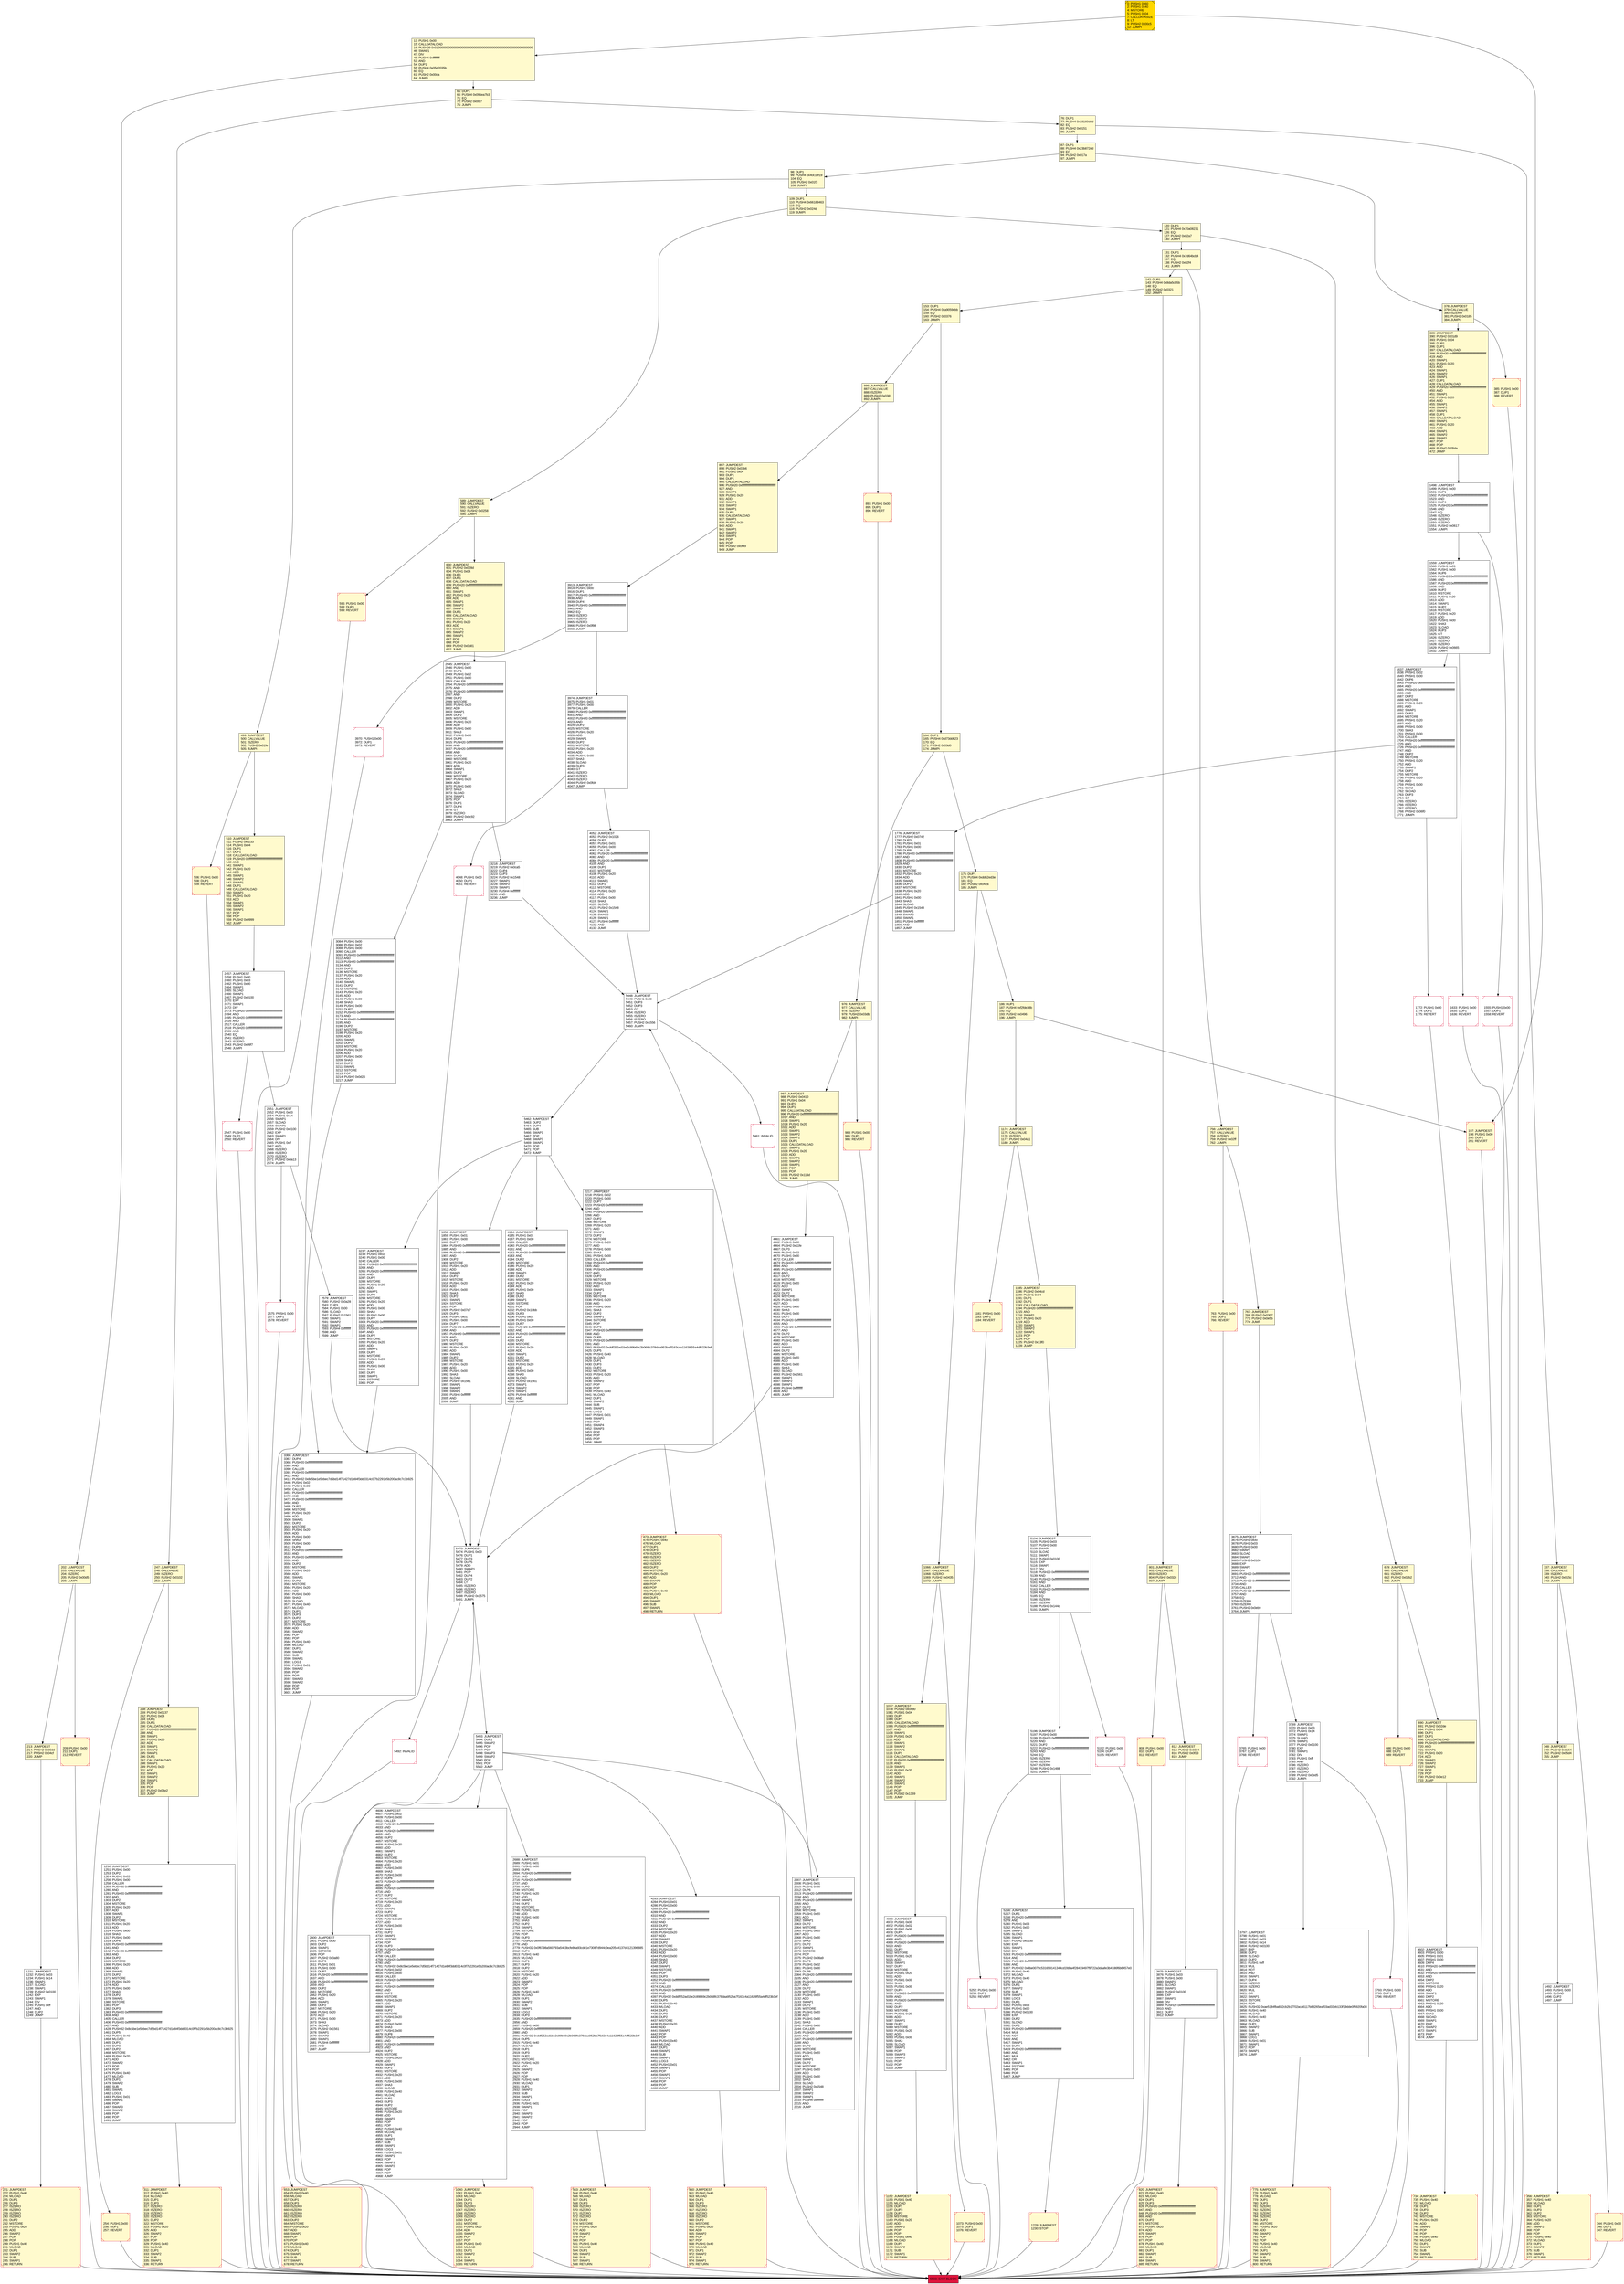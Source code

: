 digraph G {
bgcolor=transparent rankdir=UD;
node [shape=box style=filled color=black fillcolor=white fontname=arial fontcolor=black];
3769 [label="3769: JUMPDEST\l3770: PUSH1 0x03\l3772: PUSH1 0x14\l3774: SWAP1\l3775: SLOAD\l3776: SWAP1\l3777: PUSH2 0x0100\l3780: EXP\l3781: SWAP1\l3782: DIV\l3783: PUSH1 0xff\l3785: AND\l3786: ISZERO\l3787: ISZERO\l3788: ISZERO\l3789: PUSH2 0x0ed5\l3792: JUMPI\l" ];
5448 [label="5448: JUMPDEST\l5449: PUSH1 0x00\l5451: DUP3\l5452: DUP3\l5453: GT\l5454: ISZERO\l5455: ISZERO\l5456: ISZERO\l5457: PUSH2 0x1556\l5460: JUMPI\l" ];
2579 [label="2579: JUMPDEST\l2580: PUSH2 0x0a28\l2583: DUP3\l2584: PUSH1 0x00\l2586: SLOAD\l2587: PUSH2 0x1561\l2590: SWAP1\l2591: SWAP2\l2592: SWAP1\l2593: PUSH4 0xffffffff\l2598: AND\l2599: JUMP\l" ];
756 [label="756: JUMPDEST\l757: CALLVALUE\l758: ISZERO\l759: PUSH2 0x02ff\l762: JUMPI\l" fillcolor=lemonchiffon ];
311 [label="311: JUMPDEST\l312: PUSH1 0x40\l314: MLOAD\l315: DUP1\l316: DUP3\l317: ISZERO\l318: ISZERO\l319: ISZERO\l320: ISZERO\l321: DUP2\l322: MSTORE\l323: PUSH1 0x20\l325: ADD\l326: SWAP2\l327: POP\l328: POP\l329: PUSH1 0x40\l331: MLOAD\l332: DUP1\l333: SWAP2\l334: SUB\l335: SWAP1\l336: RETURN\l" fillcolor=lemonchiffon shape=Msquare color=crimson ];
563 [label="563: JUMPDEST\l564: PUSH1 0x40\l566: MLOAD\l567: DUP1\l568: DUP3\l569: ISZERO\l570: ISZERO\l571: ISZERO\l572: ISZERO\l573: DUP2\l574: MSTORE\l575: PUSH1 0x20\l577: ADD\l578: SWAP2\l579: POP\l580: POP\l581: PUSH1 0x40\l583: MLOAD\l584: DUP1\l585: SWAP2\l586: SUB\l587: SWAP1\l588: RETURN\l" fillcolor=lemonchiffon shape=Msquare color=crimson ];
686 [label="686: PUSH1 0x00\l688: DUP1\l689: REVERT\l" fillcolor=lemonchiffon shape=Msquare color=crimson ];
65 [label="65: DUP1\l66: PUSH4 0x095ea7b3\l71: EQ\l72: PUSH2 0x00f7\l75: JUMPI\l" fillcolor=lemonchiffon ];
109 [label="109: DUP1\l110: PUSH4 0x66188463\l115: EQ\l116: PUSH2 0x024d\l119: JUMPI\l" fillcolor=lemonchiffon ];
4606 [label="4606: JUMPDEST\l4607: PUSH1 0x02\l4609: PUSH1 0x00\l4611: CALLER\l4612: PUSH20 0xffffffffffffffffffffffffffffffffffffffff\l4633: AND\l4634: PUSH20 0xffffffffffffffffffffffffffffffffffffffff\l4655: AND\l4656: DUP2\l4657: MSTORE\l4658: PUSH1 0x20\l4660: ADD\l4661: SWAP1\l4662: DUP2\l4663: MSTORE\l4664: PUSH1 0x20\l4666: ADD\l4667: PUSH1 0x00\l4669: SHA3\l4670: PUSH1 0x00\l4672: DUP6\l4673: PUSH20 0xffffffffffffffffffffffffffffffffffffffff\l4694: AND\l4695: PUSH20 0xffffffffffffffffffffffffffffffffffffffff\l4716: AND\l4717: DUP2\l4718: MSTORE\l4719: PUSH1 0x20\l4721: ADD\l4722: SWAP1\l4723: DUP2\l4724: MSTORE\l4725: PUSH1 0x20\l4727: ADD\l4728: PUSH1 0x00\l4730: SHA3\l4731: DUP2\l4732: SWAP1\l4733: SSTORE\l4734: POP\l4735: DUP3\l4736: PUSH20 0xffffffffffffffffffffffffffffffffffffffff\l4757: AND\l4758: CALLER\l4759: PUSH20 0xffffffffffffffffffffffffffffffffffffffff\l4780: AND\l4781: PUSH32 0x8c5be1e5ebec7d5bd14f71427d1e84f3dd0314c0f7b2291e5b200ac8c7c3b925\l4814: PUSH1 0x02\l4816: PUSH1 0x00\l4818: CALLER\l4819: PUSH20 0xffffffffffffffffffffffffffffffffffffffff\l4840: AND\l4841: PUSH20 0xffffffffffffffffffffffffffffffffffffffff\l4862: AND\l4863: DUP2\l4864: MSTORE\l4865: PUSH1 0x20\l4867: ADD\l4868: SWAP1\l4869: DUP2\l4870: MSTORE\l4871: PUSH1 0x20\l4873: ADD\l4874: PUSH1 0x00\l4876: SHA3\l4877: PUSH1 0x00\l4879: DUP8\l4880: PUSH20 0xffffffffffffffffffffffffffffffffffffffff\l4901: AND\l4902: PUSH20 0xffffffffffffffffffffffffffffffffffffffff\l4923: AND\l4924: DUP2\l4925: MSTORE\l4926: PUSH1 0x20\l4928: ADD\l4929: SWAP1\l4930: DUP2\l4931: MSTORE\l4932: PUSH1 0x20\l4934: ADD\l4935: PUSH1 0x00\l4937: SHA3\l4938: SLOAD\l4939: PUSH1 0x40\l4941: MLOAD\l4942: DUP1\l4943: DUP3\l4944: DUP2\l4945: MSTORE\l4946: PUSH1 0x20\l4948: ADD\l4949: SWAP2\l4950: POP\l4951: POP\l4952: PUSH1 0x40\l4954: MLOAD\l4955: DUP1\l4956: SWAP2\l4957: SUB\l4958: SWAP1\l4959: LOG3\l4960: PUSH1 0x01\l4962: SWAP1\l4963: POP\l4964: SWAP3\l4965: SWAP2\l4966: POP\l4967: POP\l4968: JUMP\l" ];
3765 [label="3765: PUSH1 0x00\l3767: DUP1\l3768: REVERT\l" shape=Msquare color=crimson ];
4283 [label="4283: JUMPDEST\l4284: PUSH1 0x01\l4286: PUSH1 0x00\l4288: DUP6\l4289: PUSH20 0xffffffffffffffffffffffffffffffffffffffff\l4310: AND\l4311: PUSH20 0xffffffffffffffffffffffffffffffffffffffff\l4332: AND\l4333: DUP2\l4334: MSTORE\l4335: PUSH1 0x20\l4337: ADD\l4338: SWAP1\l4339: DUP2\l4340: MSTORE\l4341: PUSH1 0x20\l4343: ADD\l4344: PUSH1 0x00\l4346: SHA3\l4347: DUP2\l4348: SWAP1\l4349: SSTORE\l4350: POP\l4351: DUP3\l4352: PUSH20 0xffffffffffffffffffffffffffffffffffffffff\l4373: AND\l4374: CALLER\l4375: PUSH20 0xffffffffffffffffffffffffffffffffffffffff\l4396: AND\l4397: PUSH32 0xddf252ad1be2c89b69c2b068fc378daa952ba7f163c4a11628f55a4df523b3ef\l4430: DUP5\l4431: PUSH1 0x40\l4433: MLOAD\l4434: DUP1\l4435: DUP3\l4436: DUP2\l4437: MSTORE\l4438: PUSH1 0x20\l4440: ADD\l4441: SWAP2\l4442: POP\l4443: POP\l4444: PUSH1 0x40\l4446: MLOAD\l4447: DUP1\l4448: SWAP2\l4449: SUB\l4450: SWAP1\l4451: LOG3\l4452: PUSH1 0x01\l4454: SWAP1\l4455: POP\l4456: SWAP3\l4457: SWAP2\l4458: POP\l4459: POP\l4460: JUMP\l" ];
5493 [label="5493: JUMPDEST\l5494: DUP1\l5495: SWAP2\l5496: POP\l5497: POP\l5498: SWAP3\l5499: SWAP2\l5500: POP\l5501: POP\l5502: JUMP\l" ];
1185 [label="1185: JUMPDEST\l1186: PUSH2 0x04cd\l1189: PUSH1 0x04\l1191: DUP1\l1192: DUP1\l1193: CALLDATALOAD\l1194: PUSH20 0xffffffffffffffffffffffffffffffffffffffff\l1215: AND\l1216: SWAP1\l1217: PUSH1 0x20\l1219: ADD\l1220: SWAP1\l1221: SWAP2\l1222: SWAP1\l1223: POP\l1224: POP\l1225: PUSH2 0x13f0\l1228: JUMP\l" fillcolor=lemonchiffon ];
1559 [label="1559: JUMPDEST\l1560: PUSH1 0x01\l1562: PUSH1 0x00\l1564: DUP6\l1565: PUSH20 0xffffffffffffffffffffffffffffffffffffffff\l1586: AND\l1587: PUSH20 0xffffffffffffffffffffffffffffffffffffffff\l1608: AND\l1609: DUP2\l1610: MSTORE\l1611: PUSH1 0x20\l1613: ADD\l1614: SWAP1\l1615: DUP2\l1616: MSTORE\l1617: PUSH1 0x20\l1619: ADD\l1620: PUSH1 0x00\l1622: SHA3\l1623: SLOAD\l1624: DUP3\l1625: GT\l1626: ISZERO\l1627: ISZERO\l1628: ISZERO\l1629: PUSH2 0x0665\l1632: JUMPI\l" ];
886 [label="886: JUMPDEST\l887: CALLVALUE\l888: ISZERO\l889: PUSH2 0x0381\l892: JUMPI\l" fillcolor=lemonchiffon ];
0 [label="0: PUSH1 0x60\l2: PUSH1 0x40\l4: MSTORE\l5: PUSH1 0x04\l7: CALLDATASIZE\l8: LT\l9: PUSH2 0x00c5\l12: JUMPI\l" fillcolor=lemonchiffon shape=Msquare fillcolor=gold ];
385 [label="385: PUSH1 0x00\l387: DUP1\l388: REVERT\l" fillcolor=lemonchiffon shape=Msquare color=crimson ];
1776 [label="1776: JUMPDEST\l1777: PUSH2 0x0742\l1780: DUP3\l1781: PUSH1 0x01\l1783: PUSH1 0x00\l1785: DUP8\l1786: PUSH20 0xffffffffffffffffffffffffffffffffffffffff\l1807: AND\l1808: PUSH20 0xffffffffffffffffffffffffffffffffffffffff\l1829: AND\l1830: DUP2\l1831: MSTORE\l1832: PUSH1 0x20\l1834: ADD\l1835: SWAP1\l1836: DUP2\l1837: MSTORE\l1838: PUSH1 0x20\l1840: ADD\l1841: PUSH1 0x00\l1843: SHA3\l1844: SLOAD\l1845: PUSH2 0x1548\l1848: SWAP1\l1849: SWAP2\l1850: SWAP1\l1851: PUSH4 0xffffffff\l1856: AND\l1857: JUMP\l" ];
2007 [label="2007: JUMPDEST\l2008: PUSH1 0x01\l2010: PUSH1 0x00\l2012: DUP6\l2013: PUSH20 0xffffffffffffffffffffffffffffffffffffffff\l2034: AND\l2035: PUSH20 0xffffffffffffffffffffffffffffffffffffffff\l2056: AND\l2057: DUP2\l2058: MSTORE\l2059: PUSH1 0x20\l2061: ADD\l2062: SWAP1\l2063: DUP2\l2064: MSTORE\l2065: PUSH1 0x20\l2067: ADD\l2068: PUSH1 0x00\l2070: SHA3\l2071: DUP2\l2072: SWAP1\l2073: SSTORE\l2074: POP\l2075: PUSH2 0x08a9\l2078: DUP3\l2079: PUSH1 0x02\l2081: PUSH1 0x00\l2083: DUP8\l2084: PUSH20 0xffffffffffffffffffffffffffffffffffffffff\l2105: AND\l2106: PUSH20 0xffffffffffffffffffffffffffffffffffffffff\l2127: AND\l2128: DUP2\l2129: MSTORE\l2130: PUSH1 0x20\l2132: ADD\l2133: SWAP1\l2134: DUP2\l2135: MSTORE\l2136: PUSH1 0x20\l2138: ADD\l2139: PUSH1 0x00\l2141: SHA3\l2142: PUSH1 0x00\l2144: CALLER\l2145: PUSH20 0xffffffffffffffffffffffffffffffffffffffff\l2166: AND\l2167: PUSH20 0xffffffffffffffffffffffffffffffffffffffff\l2188: AND\l2189: DUP2\l2190: MSTORE\l2191: PUSH1 0x20\l2193: ADD\l2194: SWAP1\l2195: DUP2\l2196: MSTORE\l2197: PUSH1 0x20\l2199: ADD\l2200: PUSH1 0x00\l2202: SHA3\l2203: SLOAD\l2204: PUSH2 0x1548\l2207: SWAP1\l2208: SWAP2\l2209: SWAP1\l2210: PUSH4 0xffffffff\l2215: AND\l2216: JUMP\l" ];
247 [label="247: JUMPDEST\l248: CALLVALUE\l249: ISZERO\l250: PUSH2 0x0102\l253: JUMPI\l" fillcolor=lemonchiffon ];
1250 [label="1250: JUMPDEST\l1251: PUSH1 0x00\l1253: DUP2\l1254: PUSH1 0x02\l1256: PUSH1 0x00\l1258: CALLER\l1259: PUSH20 0xffffffffffffffffffffffffffffffffffffffff\l1280: AND\l1281: PUSH20 0xffffffffffffffffffffffffffffffffffffffff\l1302: AND\l1303: DUP2\l1304: MSTORE\l1305: PUSH1 0x20\l1307: ADD\l1308: SWAP1\l1309: DUP2\l1310: MSTORE\l1311: PUSH1 0x20\l1313: ADD\l1314: PUSH1 0x00\l1316: SHA3\l1317: PUSH1 0x00\l1319: DUP6\l1320: PUSH20 0xffffffffffffffffffffffffffffffffffffffff\l1341: AND\l1342: PUSH20 0xffffffffffffffffffffffffffffffffffffffff\l1363: AND\l1364: DUP2\l1365: MSTORE\l1366: PUSH1 0x20\l1368: ADD\l1369: SWAP1\l1370: DUP2\l1371: MSTORE\l1372: PUSH1 0x20\l1374: ADD\l1375: PUSH1 0x00\l1377: SHA3\l1378: DUP2\l1379: SWAP1\l1380: SSTORE\l1381: POP\l1382: DUP3\l1383: PUSH20 0xffffffffffffffffffffffffffffffffffffffff\l1404: AND\l1405: CALLER\l1406: PUSH20 0xffffffffffffffffffffffffffffffffffffffff\l1427: AND\l1428: PUSH32 0x8c5be1e5ebec7d5bd14f71427d1e84f3dd0314c0f7b2291e5b200ac8c7c3b925\l1461: DUP5\l1462: PUSH1 0x40\l1464: MLOAD\l1465: DUP1\l1466: DUP3\l1467: DUP2\l1468: MSTORE\l1469: PUSH1 0x20\l1471: ADD\l1472: SWAP2\l1473: POP\l1474: POP\l1475: PUSH1 0x40\l1477: MLOAD\l1478: DUP1\l1479: SWAP2\l1480: SUB\l1481: SWAP1\l1482: LOG3\l1483: PUSH1 0x01\l1485: SWAP1\l1486: POP\l1487: SWAP3\l1488: SWAP2\l1489: POP\l1490: POP\l1491: JUMP\l" ];
3970 [label="3970: PUSH1 0x00\l3972: DUP1\l3973: REVERT\l" shape=Msquare color=crimson ];
5252 [label="5252: PUSH1 0x00\l5254: DUP1\l5255: REVERT\l" shape=Msquare color=crimson ];
1066 [label="1066: JUMPDEST\l1067: CALLVALUE\l1068: ISZERO\l1069: PUSH2 0x0435\l1072: JUMPI\l" fillcolor=lemonchiffon ];
1040 [label="1040: JUMPDEST\l1041: PUSH1 0x40\l1043: MLOAD\l1044: DUP1\l1045: DUP3\l1046: ISZERO\l1047: ISZERO\l1048: ISZERO\l1049: ISZERO\l1050: DUP2\l1051: MSTORE\l1052: PUSH1 0x20\l1054: ADD\l1055: SWAP2\l1056: POP\l1057: POP\l1058: PUSH1 0x40\l1060: MLOAD\l1061: DUP1\l1062: SWAP2\l1063: SUB\l1064: SWAP1\l1065: RETURN\l" fillcolor=lemonchiffon shape=Msquare color=crimson ];
510 [label="510: JUMPDEST\l511: PUSH2 0x0233\l514: PUSH1 0x04\l516: DUP1\l517: DUP1\l518: CALLDATALOAD\l519: PUSH20 0xffffffffffffffffffffffffffffffffffffffff\l540: AND\l541: SWAP1\l542: PUSH1 0x20\l544: ADD\l545: SWAP1\l546: SWAP2\l547: SWAP1\l548: DUP1\l549: CALLDATALOAD\l550: SWAP1\l551: PUSH1 0x20\l553: ADD\l554: SWAP1\l555: SWAP2\l556: SWAP1\l557: POP\l558: POP\l559: PUSH2 0x0999\l562: JUMP\l" fillcolor=lemonchiffon ];
1152 [label="1152: JUMPDEST\l1153: PUSH1 0x40\l1155: MLOAD\l1156: DUP1\l1157: DUP3\l1158: DUP2\l1159: MSTORE\l1160: PUSH1 0x20\l1162: ADD\l1163: SWAP2\l1164: POP\l1165: POP\l1166: PUSH1 0x40\l1168: MLOAD\l1169: DUP1\l1170: SWAP2\l1171: SUB\l1172: SWAP1\l1173: RETURN\l" fillcolor=lemonchiffon shape=Msquare color=crimson ];
1858 [label="1858: JUMPDEST\l1859: PUSH1 0x01\l1861: PUSH1 0x00\l1863: DUP7\l1864: PUSH20 0xffffffffffffffffffffffffffffffffffffffff\l1885: AND\l1886: PUSH20 0xffffffffffffffffffffffffffffffffffffffff\l1907: AND\l1908: DUP2\l1909: MSTORE\l1910: PUSH1 0x20\l1912: ADD\l1913: SWAP1\l1914: DUP2\l1915: MSTORE\l1916: PUSH1 0x20\l1918: ADD\l1919: PUSH1 0x00\l1921: SHA3\l1922: DUP2\l1923: SWAP1\l1924: SSTORE\l1925: POP\l1926: PUSH2 0x07d7\l1929: DUP3\l1930: PUSH1 0x01\l1932: PUSH1 0x00\l1934: DUP7\l1935: PUSH20 0xffffffffffffffffffffffffffffffffffffffff\l1956: AND\l1957: PUSH20 0xffffffffffffffffffffffffffffffffffffffff\l1978: AND\l1979: DUP2\l1980: MSTORE\l1981: PUSH1 0x20\l1983: ADD\l1984: SWAP1\l1985: DUP2\l1986: MSTORE\l1987: PUSH1 0x20\l1989: ADD\l1990: PUSH1 0x00\l1992: SHA3\l1993: SLOAD\l1994: PUSH2 0x1561\l1997: SWAP1\l1998: SWAP2\l1999: SWAP1\l2000: PUSH4 0xffffffff\l2005: AND\l2006: JUMP\l" ];
775 [label="775: JUMPDEST\l776: PUSH1 0x40\l778: MLOAD\l779: DUP1\l780: DUP3\l781: ISZERO\l782: ISZERO\l783: ISZERO\l784: ISZERO\l785: DUP2\l786: MSTORE\l787: PUSH1 0x20\l789: ADD\l790: SWAP2\l791: POP\l792: POP\l793: PUSH1 0x40\l795: MLOAD\l796: DUP1\l797: SWAP2\l798: SUB\l799: SWAP1\l800: RETURN\l" fillcolor=lemonchiffon shape=Msquare color=crimson ];
897 [label="897: JUMPDEST\l898: PUSH2 0x03b6\l901: PUSH1 0x04\l903: DUP1\l904: DUP1\l905: CALLDATALOAD\l906: PUSH20 0xffffffffffffffffffffffffffffffffffffffff\l927: AND\l928: SWAP1\l929: PUSH1 0x20\l931: ADD\l932: SWAP1\l933: SWAP2\l934: SWAP1\l935: DUP1\l936: CALLDATALOAD\l937: SWAP1\l938: PUSH1 0x20\l940: ADD\l941: SWAP1\l942: SWAP2\l943: SWAP1\l944: POP\l945: POP\l946: PUSH2 0x0f49\l949: JUMP\l" fillcolor=lemonchiffon ];
1181 [label="1181: PUSH1 0x00\l1183: DUP1\l1184: REVERT\l" fillcolor=lemonchiffon shape=Msquare color=crimson ];
1077 [label="1077: JUMPDEST\l1078: PUSH2 0x0480\l1081: PUSH1 0x04\l1083: DUP1\l1084: DUP1\l1085: CALLDATALOAD\l1086: PUSH20 0xffffffffffffffffffffffffffffffffffffffff\l1107: AND\l1108: SWAP1\l1109: PUSH1 0x20\l1111: ADD\l1112: SWAP1\l1113: SWAP2\l1114: SWAP1\l1115: DUP1\l1116: CALLDATALOAD\l1117: PUSH20 0xffffffffffffffffffffffffffffffffffffffff\l1138: AND\l1139: SWAP1\l1140: PUSH1 0x20\l1142: ADD\l1143: SWAP1\l1144: SWAP2\l1145: SWAP1\l1146: POP\l1147: POP\l1148: PUSH2 0x1369\l1151: JUMP\l" fillcolor=lemonchiffon ];
142 [label="142: DUP1\l143: PUSH4 0x8da5cb5b\l148: EQ\l149: PUSH2 0x0321\l152: JUMPI\l" fillcolor=lemonchiffon ];
1637 [label="1637: JUMPDEST\l1638: PUSH1 0x02\l1640: PUSH1 0x00\l1642: DUP6\l1643: PUSH20 0xffffffffffffffffffffffffffffffffffffffff\l1664: AND\l1665: PUSH20 0xffffffffffffffffffffffffffffffffffffffff\l1686: AND\l1687: DUP2\l1688: MSTORE\l1689: PUSH1 0x20\l1691: ADD\l1692: SWAP1\l1693: DUP2\l1694: MSTORE\l1695: PUSH1 0x20\l1697: ADD\l1698: PUSH1 0x00\l1700: SHA3\l1701: PUSH1 0x00\l1703: CALLER\l1704: PUSH20 0xffffffffffffffffffffffffffffffffffffffff\l1725: AND\l1726: PUSH20 0xffffffffffffffffffffffffffffffffffffffff\l1747: AND\l1748: DUP2\l1749: MSTORE\l1750: PUSH1 0x20\l1752: ADD\l1753: SWAP1\l1754: DUP2\l1755: MSTORE\l1756: PUSH1 0x20\l1758: ADD\l1759: PUSH1 0x00\l1761: SHA3\l1762: SLOAD\l1763: DUP3\l1764: GT\l1765: ISZERO\l1766: ISZERO\l1767: ISZERO\l1768: PUSH2 0x06f0\l1771: JUMPI\l" ];
337 [label="337: JUMPDEST\l338: CALLVALUE\l339: ISZERO\l340: PUSH2 0x015c\l343: JUMPI\l" fillcolor=lemonchiffon ];
87 [label="87: DUP1\l88: PUSH4 0x23b872dd\l93: EQ\l94: PUSH2 0x017a\l97: JUMPI\l" fillcolor=lemonchiffon ];
186 [label="186: DUP1\l187: PUSH4 0xf2fde38b\l192: EQ\l193: PUSH2 0x0496\l196: JUMPI\l" fillcolor=lemonchiffon ];
1772 [label="1772: PUSH1 0x00\l1774: DUP1\l1775: REVERT\l" shape=Msquare color=crimson ];
153 [label="153: DUP1\l154: PUSH4 0xa9059cbb\l159: EQ\l160: PUSH2 0x0376\l163: JUMPI\l" fillcolor=lemonchiffon ];
2547 [label="2547: PUSH1 0x00\l2549: DUP1\l2550: REVERT\l" shape=Msquare color=crimson ];
5473 [label="5473: JUMPDEST\l5474: PUSH1 0x00\l5476: DUP1\l5477: DUP3\l5478: DUP5\l5479: ADD\l5480: SWAP1\l5481: POP\l5482: DUP4\l5483: DUP2\l5484: LT\l5485: ISZERO\l5486: ISZERO\l5487: ISZERO\l5488: PUSH2 0x1575\l5491: JUMPI\l" ];
1229 [label="1229: JUMPDEST\l1230: STOP\l" fillcolor=lemonchiffon shape=Msquare color=crimson ];
2217 [label="2217: JUMPDEST\l2218: PUSH1 0x02\l2220: PUSH1 0x00\l2222: DUP7\l2223: PUSH20 0xffffffffffffffffffffffffffffffffffffffff\l2244: AND\l2245: PUSH20 0xffffffffffffffffffffffffffffffffffffffff\l2266: AND\l2267: DUP2\l2268: MSTORE\l2269: PUSH1 0x20\l2271: ADD\l2272: SWAP1\l2273: DUP2\l2274: MSTORE\l2275: PUSH1 0x20\l2277: ADD\l2278: PUSH1 0x00\l2280: SHA3\l2281: PUSH1 0x00\l2283: CALLER\l2284: PUSH20 0xffffffffffffffffffffffffffffffffffffffff\l2305: AND\l2306: PUSH20 0xffffffffffffffffffffffffffffffffffffffff\l2327: AND\l2328: DUP2\l2329: MSTORE\l2330: PUSH1 0x20\l2332: ADD\l2333: SWAP1\l2334: DUP2\l2335: MSTORE\l2336: PUSH1 0x20\l2338: ADD\l2339: PUSH1 0x00\l2341: SHA3\l2342: DUP2\l2343: SWAP1\l2344: SSTORE\l2345: POP\l2346: DUP3\l2347: PUSH20 0xffffffffffffffffffffffffffffffffffffffff\l2368: AND\l2369: DUP5\l2370: PUSH20 0xffffffffffffffffffffffffffffffffffffffff\l2391: AND\l2392: PUSH32 0xddf252ad1be2c89b69c2b068fc378daa952ba7f163c4a11628f55a4df523b3ef\l2425: DUP5\l2426: PUSH1 0x40\l2428: MLOAD\l2429: DUP1\l2430: DUP3\l2431: DUP2\l2432: MSTORE\l2433: PUSH1 0x20\l2435: ADD\l2436: SWAP2\l2437: POP\l2438: POP\l2439: PUSH1 0x40\l2441: MLOAD\l2442: DUP1\l2443: SWAP2\l2444: SUB\l2445: SWAP1\l2446: LOG3\l2447: PUSH1 0x01\l2449: SWAP1\l2450: POP\l2451: SWAP4\l2452: SWAP3\l2453: POP\l2454: POP\l2455: POP\l2456: JUMP\l" ];
763 [label="763: PUSH1 0x00\l765: DUP1\l766: REVERT\l" fillcolor=lemonchiffon shape=Msquare color=crimson ];
76 [label="76: DUP1\l77: PUSH4 0x18160ddd\l82: EQ\l83: PUSH2 0x0151\l86: JUMPI\l" fillcolor=lemonchiffon ];
506 [label="506: PUSH1 0x00\l508: DUP1\l509: REVERT\l" fillcolor=lemonchiffon shape=Msquare color=crimson ];
499 [label="499: JUMPDEST\l500: CALLVALUE\l501: ISZERO\l502: PUSH2 0x01fe\l505: JUMPI\l" fillcolor=lemonchiffon ];
254 [label="254: PUSH1 0x00\l256: DUP1\l257: REVERT\l" fillcolor=lemonchiffon shape=Msquare color=crimson ];
3237 [label="3237: JUMPDEST\l3238: PUSH1 0x02\l3240: PUSH1 0x00\l3242: CALLER\l3243: PUSH20 0xffffffffffffffffffffffffffffffffffffffff\l3264: AND\l3265: PUSH20 0xffffffffffffffffffffffffffffffffffffffff\l3286: AND\l3287: DUP2\l3288: MSTORE\l3289: PUSH1 0x20\l3291: ADD\l3292: SWAP1\l3293: DUP2\l3294: MSTORE\l3295: PUSH1 0x20\l3297: ADD\l3298: PUSH1 0x00\l3300: SHA3\l3301: PUSH1 0x00\l3303: DUP7\l3304: PUSH20 0xffffffffffffffffffffffffffffffffffffffff\l3325: AND\l3326: PUSH20 0xffffffffffffffffffffffffffffffffffffffff\l3347: AND\l3348: DUP2\l3349: MSTORE\l3350: PUSH1 0x20\l3352: ADD\l3353: SWAP1\l3354: DUP2\l3355: MSTORE\l3356: PUSH1 0x20\l3358: ADD\l3359: PUSH1 0x00\l3361: SHA3\l3362: DUP2\l3363: SWAP1\l3364: SSTORE\l3365: POP\l" ];
1492 [label="1492: JUMPDEST\l1493: PUSH1 0x00\l1495: SLOAD\l1496: DUP2\l1497: JUMP\l" ];
2688 [label="2688: JUMPDEST\l2689: PUSH1 0x01\l2691: PUSH1 0x00\l2693: DUP6\l2694: PUSH20 0xffffffffffffffffffffffffffffffffffffffff\l2715: AND\l2716: PUSH20 0xffffffffffffffffffffffffffffffffffffffff\l2737: AND\l2738: DUP2\l2739: MSTORE\l2740: PUSH1 0x20\l2742: ADD\l2743: SWAP1\l2744: DUP2\l2745: MSTORE\l2746: PUSH1 0x20\l2748: ADD\l2749: PUSH1 0x00\l2751: SHA3\l2752: DUP2\l2753: SWAP1\l2754: SSTORE\l2755: POP\l2756: DUP3\l2757: PUSH20 0xffffffffffffffffffffffffffffffffffffffff\l2778: AND\l2779: PUSH32 0x0f6798a560793a54c3bcfe86a93cde1e73087d944c0ea20544137d4121396885\l2812: DUP4\l2813: PUSH1 0x40\l2815: MLOAD\l2816: DUP1\l2817: DUP3\l2818: DUP2\l2819: MSTORE\l2820: PUSH1 0x20\l2822: ADD\l2823: SWAP2\l2824: POP\l2825: POP\l2826: PUSH1 0x40\l2828: MLOAD\l2829: DUP1\l2830: SWAP2\l2831: SUB\l2832: SWAP1\l2833: LOG2\l2834: DUP3\l2835: PUSH20 0xffffffffffffffffffffffffffffffffffffffff\l2856: AND\l2857: PUSH1 0x00\l2859: PUSH20 0xffffffffffffffffffffffffffffffffffffffff\l2880: AND\l2881: PUSH32 0xddf252ad1be2c89b69c2b068fc378daa952ba7f163c4a11628f55a4df523b3ef\l2914: DUP5\l2915: PUSH1 0x40\l2917: MLOAD\l2918: DUP1\l2919: DUP3\l2920: DUP2\l2921: MSTORE\l2922: PUSH1 0x20\l2924: ADD\l2925: SWAP2\l2926: POP\l2927: POP\l2928: PUSH1 0x40\l2930: MLOAD\l2931: DUP1\l2932: SWAP2\l2933: SUB\l2934: SWAP1\l2935: LOG3\l2936: PUSH1 0x01\l2938: SWAP1\l2939: POP\l2940: SWAP3\l2941: SWAP2\l2942: POP\l2943: POP\l2944: JUMP\l" ];
820 [label="820: JUMPDEST\l821: PUSH1 0x40\l823: MLOAD\l824: DUP1\l825: DUP3\l826: PUSH20 0xffffffffffffffffffffffffffffffffffffffff\l847: AND\l848: PUSH20 0xffffffffffffffffffffffffffffffffffffffff\l869: AND\l870: DUP2\l871: MSTORE\l872: PUSH1 0x20\l874: ADD\l875: SWAP2\l876: POP\l877: POP\l878: PUSH1 0x40\l880: MLOAD\l881: DUP1\l882: SWAP2\l883: SUB\l884: SWAP1\l885: RETURN\l" fillcolor=lemonchiffon shape=Msquare color=crimson ];
1498 [label="1498: JUMPDEST\l1499: PUSH1 0x00\l1501: DUP1\l1502: PUSH20 0xffffffffffffffffffffffffffffffffffffffff\l1523: AND\l1524: DUP4\l1525: PUSH20 0xffffffffffffffffffffffffffffffffffffffff\l1546: AND\l1547: EQ\l1548: ISZERO\l1549: ISZERO\l1550: ISZERO\l1551: PUSH2 0x0617\l1554: JUMPI\l" ];
164 [label="164: DUP1\l165: PUSH4 0xd73dd623\l170: EQ\l171: PUSH2 0x03d0\l174: JUMPI\l" fillcolor=lemonchiffon ];
734 [label="734: JUMPDEST\l735: PUSH1 0x40\l737: MLOAD\l738: DUP1\l739: DUP3\l740: DUP2\l741: MSTORE\l742: PUSH1 0x20\l744: ADD\l745: SWAP2\l746: POP\l747: POP\l748: PUSH1 0x40\l750: MLOAD\l751: DUP1\l752: SWAP2\l753: SUB\l754: SWAP1\l755: RETURN\l" fillcolor=lemonchiffon shape=Msquare color=crimson ];
5462 [label="5462: JUMPDEST\l5463: DUP2\l5464: DUP4\l5465: SUB\l5466: SWAP1\l5467: POP\l5468: SWAP3\l5469: SWAP2\l5470: POP\l5471: POP\l5472: JUMP\l" ];
209 [label="209: PUSH1 0x00\l211: DUP1\l212: REVERT\l" fillcolor=lemonchiffon shape=Msquare color=crimson ];
3793 [label="3793: PUSH1 0x00\l3795: DUP1\l3796: REVERT\l" shape=Msquare color=crimson ];
213 [label="213: JUMPDEST\l214: PUSH2 0x00dd\l217: PUSH2 0x04cf\l220: JUMP\l" fillcolor=lemonchiffon ];
4048 [label="4048: PUSH1 0x00\l4050: DUP1\l4051: REVERT\l" shape=Msquare color=crimson ];
983 [label="983: PUSH1 0x00\l985: DUP1\l986: REVERT\l" fillcolor=lemonchiffon shape=Msquare color=crimson ];
5256 [label="5256: JUMPDEST\l5257: DUP1\l5258: PUSH20 0xffffffffffffffffffffffffffffffffffffffff\l5279: AND\l5280: PUSH1 0x03\l5282: PUSH1 0x00\l5284: SWAP1\l5285: SLOAD\l5286: SWAP1\l5287: PUSH2 0x0100\l5290: EXP\l5291: SWAP1\l5292: DIV\l5293: PUSH20 0xffffffffffffffffffffffffffffffffffffffff\l5314: AND\l5315: PUSH20 0xffffffffffffffffffffffffffffffffffffffff\l5336: AND\l5337: PUSH32 0x8be0079c531659141344cd1fd0a4f28419497f9722a3daafe3b4186f6b6457e0\l5370: PUSH1 0x40\l5372: MLOAD\l5373: PUSH1 0x40\l5375: MLOAD\l5376: DUP1\l5377: SWAP2\l5378: SUB\l5379: SWAP1\l5380: LOG3\l5381: DUP1\l5382: PUSH1 0x03\l5384: PUSH1 0x00\l5386: PUSH2 0x0100\l5389: EXP\l5390: DUP2\l5391: SLOAD\l5392: DUP2\l5393: PUSH20 0xffffffffffffffffffffffffffffffffffffffff\l5414: MUL\l5415: NOT\l5416: AND\l5417: SWAP1\l5418: DUP4\l5419: PUSH20 0xffffffffffffffffffffffffffffffffffffffff\l5440: AND\l5441: MUL\l5442: OR\l5443: SWAP1\l5444: SSTORE\l5445: POP\l5446: POP\l5447: JUMP\l" ];
202 [label="202: JUMPDEST\l203: CALLVALUE\l204: ISZERO\l205: PUSH2 0x00d5\l208: JUMPI\l" fillcolor=lemonchiffon ];
987 [label="987: JUMPDEST\l988: PUSH2 0x0410\l991: PUSH1 0x04\l993: DUP1\l994: DUP1\l995: CALLDATALOAD\l996: PUSH20 0xffffffffffffffffffffffffffffffffffffffff\l1017: AND\l1018: SWAP1\l1019: PUSH1 0x20\l1021: ADD\l1022: SWAP1\l1023: SWAP2\l1024: SWAP1\l1025: DUP1\l1026: CALLDATALOAD\l1027: SWAP1\l1028: PUSH1 0x20\l1030: ADD\l1031: SWAP1\l1032: SWAP2\l1033: SWAP1\l1034: POP\l1035: POP\l1036: PUSH2 0x116d\l1039: JUMP\l" fillcolor=lemonchiffon ];
976 [label="976: JUMPDEST\l977: CALLVALUE\l978: ISZERO\l979: PUSH2 0x03db\l982: JUMPI\l" fillcolor=lemonchiffon ];
5503 [label="5503: EXIT BLOCK\l" fillcolor=crimson ];
600 [label="600: JUMPDEST\l601: PUSH2 0x028d\l604: PUSH1 0x04\l606: DUP1\l607: DUP1\l608: CALLDATALOAD\l609: PUSH20 0xffffffffffffffffffffffffffffffffffffffff\l630: AND\l631: SWAP1\l632: PUSH1 0x20\l634: ADD\l635: SWAP1\l636: SWAP2\l637: SWAP1\l638: DUP1\l639: CALLDATALOAD\l640: SWAP1\l641: PUSH1 0x20\l643: ADD\l644: SWAP1\l645: SWAP2\l646: SWAP1\l647: POP\l648: POP\l649: PUSH2 0x0b81\l652: JUMP\l" fillcolor=lemonchiffon ];
2551 [label="2551: JUMPDEST\l2552: PUSH1 0x03\l2554: PUSH1 0x14\l2556: SWAP1\l2557: SLOAD\l2558: SWAP1\l2559: PUSH2 0x0100\l2562: EXP\l2563: SWAP1\l2564: DIV\l2565: PUSH1 0xff\l2567: AND\l2568: ISZERO\l2569: ISZERO\l2570: ISZERO\l2571: PUSH2 0x0a13\l2574: JUMPI\l" ];
98 [label="98: DUP1\l99: PUSH4 0x40c10f19\l104: EQ\l105: PUSH2 0x01f3\l108: JUMPI\l" fillcolor=lemonchiffon ];
767 [label="767: JUMPDEST\l768: PUSH2 0x0307\l771: PUSH2 0x0e5b\l774: JUMP\l" fillcolor=lemonchiffon ];
808 [label="808: PUSH1 0x00\l810: DUP1\l811: REVERT\l" fillcolor=lemonchiffon shape=Msquare color=crimson ];
950 [label="950: JUMPDEST\l951: PUSH1 0x40\l953: MLOAD\l954: DUP1\l955: DUP3\l956: ISZERO\l957: ISZERO\l958: ISZERO\l959: ISZERO\l960: DUP2\l961: MSTORE\l962: PUSH1 0x20\l964: ADD\l965: SWAP2\l966: POP\l967: POP\l968: PUSH1 0x40\l970: MLOAD\l971: DUP1\l972: SWAP2\l973: SUB\l974: SWAP1\l975: RETURN\l" fillcolor=lemonchiffon shape=Msquare color=crimson ];
3974 [label="3974: JUMPDEST\l3975: PUSH1 0x01\l3977: PUSH1 0x00\l3979: CALLER\l3980: PUSH20 0xffffffffffffffffffffffffffffffffffffffff\l4001: AND\l4002: PUSH20 0xffffffffffffffffffffffffffffffffffffffff\l4023: AND\l4024: DUP2\l4025: MSTORE\l4026: PUSH1 0x20\l4028: ADD\l4029: SWAP1\l4030: DUP2\l4031: MSTORE\l4032: PUSH1 0x20\l4034: ADD\l4035: PUSH1 0x00\l4037: SHA3\l4038: SLOAD\l4039: DUP3\l4040: GT\l4041: ISZERO\l4042: ISZERO\l4043: ISZERO\l4044: PUSH2 0x0fd4\l4047: JUMPI\l" ];
3797 [label="3797: JUMPDEST\l3798: PUSH1 0x01\l3800: PUSH1 0x03\l3802: PUSH1 0x14\l3804: PUSH2 0x0100\l3807: EXP\l3808: DUP2\l3809: SLOAD\l3810: DUP2\l3811: PUSH1 0xff\l3813: MUL\l3814: NOT\l3815: AND\l3816: SWAP1\l3817: DUP4\l3818: ISZERO\l3819: ISZERO\l3820: MUL\l3821: OR\l3822: SWAP1\l3823: SSTORE\l3824: POP\l3825: PUSH32 0xae5184fba832cb2b1f702aca6117b8d265eaf03ad33eb133f19dde0f5920fa08\l3858: PUSH1 0x40\l3860: MLOAD\l3861: PUSH1 0x40\l3863: MLOAD\l3864: DUP1\l3865: SWAP2\l3866: SUB\l3867: SWAP1\l3868: LOG1\l3869: PUSH1 0x01\l3871: SWAP1\l3872: POP\l3873: SWAP1\l3874: JUMP\l" ];
1073 [label="1073: PUSH1 0x00\l1075: DUP1\l1076: REVERT\l" fillcolor=lemonchiffon shape=Msquare color=crimson ];
131 [label="131: DUP1\l132: PUSH4 0x7d64bcb4\l137: EQ\l138: PUSH2 0x02f4\l141: JUMPI\l" fillcolor=lemonchiffon ];
3875 [label="3875: JUMPDEST\l3876: PUSH1 0x03\l3878: PUSH1 0x00\l3880: SWAP1\l3881: SLOAD\l3882: SWAP1\l3883: PUSH2 0x0100\l3886: EXP\l3887: SWAP1\l3888: DIV\l3889: PUSH20 0xffffffffffffffffffffffffffffffffffffffff\l3910: AND\l3911: DUP2\l3912: JUMP\l" ];
4052 [label="4052: JUMPDEST\l4053: PUSH2 0x1026\l4056: DUP3\l4057: PUSH1 0x01\l4059: PUSH1 0x00\l4061: CALLER\l4062: PUSH20 0xffffffffffffffffffffffffffffffffffffffff\l4083: AND\l4084: PUSH20 0xffffffffffffffffffffffffffffffffffffffff\l4105: AND\l4106: DUP2\l4107: MSTORE\l4108: PUSH1 0x20\l4110: ADD\l4111: SWAP1\l4112: DUP2\l4113: MSTORE\l4114: PUSH1 0x20\l4116: ADD\l4117: PUSH1 0x00\l4119: SHA3\l4120: SLOAD\l4121: PUSH2 0x1548\l4124: SWAP1\l4125: SWAP2\l4126: SWAP1\l4127: PUSH4 0xffffffff\l4132: AND\l4133: JUMP\l" ];
3913 [label="3913: JUMPDEST\l3914: PUSH1 0x00\l3916: DUP1\l3917: PUSH20 0xffffffffffffffffffffffffffffffffffffffff\l3938: AND\l3939: DUP4\l3940: PUSH20 0xffffffffffffffffffffffffffffffffffffffff\l3961: AND\l3962: EQ\l3963: ISZERO\l3964: ISZERO\l3965: ISZERO\l3966: PUSH2 0x0f86\l3969: JUMPI\l" ];
1174 [label="1174: JUMPDEST\l1175: CALLVALUE\l1176: ISZERO\l1177: PUSH2 0x04a1\l1180: JUMPI\l" fillcolor=lemonchiffon ];
589 [label="589: JUMPDEST\l590: CALLVALUE\l591: ISZERO\l592: PUSH2 0x0258\l595: JUMPI\l" fillcolor=lemonchiffon ];
3675 [label="3675: JUMPDEST\l3676: PUSH1 0x00\l3678: PUSH1 0x03\l3680: PUSH1 0x00\l3682: SWAP1\l3683: SLOAD\l3684: SWAP1\l3685: PUSH2 0x0100\l3688: EXP\l3689: SWAP1\l3690: DIV\l3691: PUSH20 0xffffffffffffffffffffffffffffffffffffffff\l3712: AND\l3713: PUSH20 0xffffffffffffffffffffffffffffffffffffffff\l3734: AND\l3735: CALLER\l3736: PUSH20 0xffffffffffffffffffffffffffffffffffffffff\l3757: AND\l3758: EQ\l3759: ISZERO\l3760: ISZERO\l3761: PUSH2 0x0eb9\l3764: JUMPI\l" ];
1231 [label="1231: JUMPDEST\l1232: PUSH1 0x03\l1234: PUSH1 0x14\l1236: SWAP1\l1237: SLOAD\l1238: SWAP1\l1239: PUSH2 0x0100\l1242: EXP\l1243: SWAP1\l1244: DIV\l1245: PUSH1 0xff\l1247: AND\l1248: DUP2\l1249: JUMP\l" ];
2575 [label="2575: PUSH1 0x00\l2577: DUP1\l2578: REVERT\l" shape=Msquare color=crimson ];
812 [label="812: JUMPDEST\l813: PUSH2 0x0334\l816: PUSH2 0x0f23\l819: JUMP\l" fillcolor=lemonchiffon ];
653 [label="653: JUMPDEST\l654: PUSH1 0x40\l656: MLOAD\l657: DUP1\l658: DUP3\l659: ISZERO\l660: ISZERO\l661: ISZERO\l662: ISZERO\l663: DUP2\l664: MSTORE\l665: PUSH1 0x20\l667: ADD\l668: SWAP2\l669: POP\l670: POP\l671: PUSH1 0x40\l673: MLOAD\l674: DUP1\l675: SWAP2\l676: SUB\l677: SWAP1\l678: RETURN\l" fillcolor=lemonchiffon shape=Msquare color=crimson ];
1555 [label="1555: PUSH1 0x00\l1557: DUP1\l1558: REVERT\l" shape=Msquare color=crimson ];
4134 [label="4134: JUMPDEST\l4135: PUSH1 0x01\l4137: PUSH1 0x00\l4139: CALLER\l4140: PUSH20 0xffffffffffffffffffffffffffffffffffffffff\l4161: AND\l4162: PUSH20 0xffffffffffffffffffffffffffffffffffffffff\l4183: AND\l4184: DUP2\l4185: MSTORE\l4186: PUSH1 0x20\l4188: ADD\l4189: SWAP1\l4190: DUP2\l4191: MSTORE\l4192: PUSH1 0x20\l4194: ADD\l4195: PUSH1 0x00\l4197: SHA3\l4198: DUP2\l4199: SWAP1\l4200: SSTORE\l4201: POP\l4202: PUSH2 0x10bb\l4205: DUP3\l4206: PUSH1 0x01\l4208: PUSH1 0x00\l4210: DUP7\l4211: PUSH20 0xffffffffffffffffffffffffffffffffffffffff\l4232: AND\l4233: PUSH20 0xffffffffffffffffffffffffffffffffffffffff\l4254: AND\l4255: DUP2\l4256: MSTORE\l4257: PUSH1 0x20\l4259: ADD\l4260: SWAP1\l4261: DUP2\l4262: MSTORE\l4263: PUSH1 0x20\l4265: ADD\l4266: PUSH1 0x00\l4268: SHA3\l4269: SLOAD\l4270: PUSH2 0x1561\l4273: SWAP1\l4274: SWAP2\l4275: SWAP1\l4276: PUSH4 0xffffffff\l4281: AND\l4282: JUMP\l" ];
3084 [label="3084: PUSH1 0x00\l3086: PUSH1 0x02\l3088: PUSH1 0x00\l3090: CALLER\l3091: PUSH20 0xffffffffffffffffffffffffffffffffffffffff\l3112: AND\l3113: PUSH20 0xffffffffffffffffffffffffffffffffffffffff\l3134: AND\l3135: DUP2\l3136: MSTORE\l3137: PUSH1 0x20\l3139: ADD\l3140: SWAP1\l3141: DUP2\l3142: MSTORE\l3143: PUSH1 0x20\l3145: ADD\l3146: PUSH1 0x00\l3148: SHA3\l3149: PUSH1 0x00\l3151: DUP7\l3152: PUSH20 0xffffffffffffffffffffffffffffffffffffffff\l3173: AND\l3174: PUSH20 0xffffffffffffffffffffffffffffffffffffffff\l3195: AND\l3196: DUP2\l3197: MSTORE\l3198: PUSH1 0x20\l3200: ADD\l3201: SWAP1\l3202: DUP2\l3203: MSTORE\l3204: PUSH1 0x20\l3206: ADD\l3207: PUSH1 0x00\l3209: SHA3\l3210: DUP2\l3211: SWAP1\l3212: SSTORE\l3213: POP\l3214: PUSH2 0x0d26\l3217: JUMP\l" ];
197 [label="197: JUMPDEST\l198: PUSH1 0x00\l200: DUP1\l201: REVERT\l" fillcolor=lemonchiffon shape=Msquare color=crimson ];
1633 [label="1633: PUSH1 0x00\l1635: DUP1\l1636: REVERT\l" shape=Msquare color=crimson ];
5104 [label="5104: JUMPDEST\l5105: PUSH1 0x03\l5107: PUSH1 0x00\l5109: SWAP1\l5110: SLOAD\l5111: SWAP1\l5112: PUSH2 0x0100\l5115: EXP\l5116: SWAP1\l5117: DIV\l5118: PUSH20 0xffffffffffffffffffffffffffffffffffffffff\l5139: AND\l5140: PUSH20 0xffffffffffffffffffffffffffffffffffffffff\l5161: AND\l5162: CALLER\l5163: PUSH20 0xffffffffffffffffffffffffffffffffffffffff\l5184: AND\l5185: EQ\l5186: ISZERO\l5187: ISZERO\l5188: PUSH2 0x144c\l5191: JUMPI\l" ];
801 [label="801: JUMPDEST\l802: CALLVALUE\l803: ISZERO\l804: PUSH2 0x032c\l807: JUMPI\l" fillcolor=lemonchiffon ];
3366 [label="3366: JUMPDEST\l3367: DUP4\l3368: PUSH20 0xffffffffffffffffffffffffffffffffffffffff\l3389: AND\l3390: CALLER\l3391: PUSH20 0xffffffffffffffffffffffffffffffffffffffff\l3412: AND\l3413: PUSH32 0x8c5be1e5ebec7d5bd14f71427d1e84f3dd0314c0f7b2291e5b200ac8c7c3b925\l3446: PUSH1 0x02\l3448: PUSH1 0x00\l3450: CALLER\l3451: PUSH20 0xffffffffffffffffffffffffffffffffffffffff\l3472: AND\l3473: PUSH20 0xffffffffffffffffffffffffffffffffffffffff\l3494: AND\l3495: DUP2\l3496: MSTORE\l3497: PUSH1 0x20\l3499: ADD\l3500: SWAP1\l3501: DUP2\l3502: MSTORE\l3503: PUSH1 0x20\l3505: ADD\l3506: PUSH1 0x00\l3508: SHA3\l3509: PUSH1 0x00\l3511: DUP9\l3512: PUSH20 0xffffffffffffffffffffffffffffffffffffffff\l3533: AND\l3534: PUSH20 0xffffffffffffffffffffffffffffffffffffffff\l3555: AND\l3556: DUP2\l3557: MSTORE\l3558: PUSH1 0x20\l3560: ADD\l3561: SWAP1\l3562: DUP2\l3563: MSTORE\l3564: PUSH1 0x20\l3566: ADD\l3567: PUSH1 0x00\l3569: SHA3\l3570: SLOAD\l3571: PUSH1 0x40\l3573: MLOAD\l3574: DUP1\l3575: DUP3\l3576: DUP2\l3577: MSTORE\l3578: PUSH1 0x20\l3580: ADD\l3581: SWAP2\l3582: POP\l3583: POP\l3584: PUSH1 0x40\l3586: MLOAD\l3587: DUP1\l3588: SWAP2\l3589: SUB\l3590: SWAP1\l3591: LOG3\l3592: PUSH1 0x01\l3594: SWAP2\l3595: POP\l3596: POP\l3597: SWAP3\l3598: SWAP2\l3599: POP\l3600: POP\l3601: JUMP\l" ];
120 [label="120: DUP1\l121: PUSH4 0x70a08231\l126: EQ\l127: PUSH2 0x02a7\l130: JUMPI\l" fillcolor=lemonchiffon ];
2457 [label="2457: JUMPDEST\l2458: PUSH1 0x00\l2460: PUSH1 0x03\l2462: PUSH1 0x00\l2464: SWAP1\l2465: SLOAD\l2466: SWAP1\l2467: PUSH2 0x0100\l2470: EXP\l2471: SWAP1\l2472: DIV\l2473: PUSH20 0xffffffffffffffffffffffffffffffffffffffff\l2494: AND\l2495: PUSH20 0xffffffffffffffffffffffffffffffffffffffff\l2516: AND\l2517: CALLER\l2518: PUSH20 0xffffffffffffffffffffffffffffffffffffffff\l2539: AND\l2540: EQ\l2541: ISZERO\l2542: ISZERO\l2543: PUSH2 0x09f7\l2546: JUMPI\l" ];
5492 [label="5492: INVALID\l" shape=Msquare color=crimson ];
4461 [label="4461: JUMPDEST\l4462: PUSH1 0x00\l4464: PUSH2 0x11fe\l4467: DUP3\l4468: PUSH1 0x02\l4470: PUSH1 0x00\l4472: CALLER\l4473: PUSH20 0xffffffffffffffffffffffffffffffffffffffff\l4494: AND\l4495: PUSH20 0xffffffffffffffffffffffffffffffffffffffff\l4516: AND\l4517: DUP2\l4518: MSTORE\l4519: PUSH1 0x20\l4521: ADD\l4522: SWAP1\l4523: DUP2\l4524: MSTORE\l4525: PUSH1 0x20\l4527: ADD\l4528: PUSH1 0x00\l4530: SHA3\l4531: PUSH1 0x00\l4533: DUP7\l4534: PUSH20 0xffffffffffffffffffffffffffffffffffffffff\l4555: AND\l4556: PUSH20 0xffffffffffffffffffffffffffffffffffffffff\l4577: AND\l4578: DUP2\l4579: MSTORE\l4580: PUSH1 0x20\l4582: ADD\l4583: SWAP1\l4584: DUP2\l4585: MSTORE\l4586: PUSH1 0x20\l4588: ADD\l4589: PUSH1 0x00\l4591: SHA3\l4592: SLOAD\l4593: PUSH2 0x1561\l4596: SWAP1\l4597: SWAP2\l4598: SWAP1\l4599: PUSH4 0xffffffff\l4604: AND\l4605: JUMP\l" ];
175 [label="175: DUP1\l176: PUSH4 0xdd62ed3e\l181: EQ\l182: PUSH2 0x042a\l185: JUMPI\l" fillcolor=lemonchiffon ];
13 [label="13: PUSH1 0x00\l15: CALLDATALOAD\l16: PUSH29 0x0100000000000000000000000000000000000000000000000000000000\l46: SWAP1\l47: DIV\l48: PUSH4 0xffffffff\l53: AND\l54: DUP1\l55: PUSH4 0x05d2035b\l60: EQ\l61: PUSH2 0x00ca\l64: JUMPI\l" fillcolor=lemonchiffon ];
356 [label="356: JUMPDEST\l357: PUSH1 0x40\l359: MLOAD\l360: DUP1\l361: DUP3\l362: DUP2\l363: MSTORE\l364: PUSH1 0x20\l366: ADD\l367: SWAP2\l368: POP\l369: POP\l370: PUSH1 0x40\l372: MLOAD\l373: DUP1\l374: SWAP2\l375: SUB\l376: SWAP1\l377: RETURN\l" fillcolor=lemonchiffon shape=Msquare color=crimson ];
893 [label="893: PUSH1 0x00\l895: DUP1\l896: REVERT\l" fillcolor=lemonchiffon shape=Msquare color=crimson ];
258 [label="258: JUMPDEST\l259: PUSH2 0x0137\l262: PUSH1 0x04\l264: DUP1\l265: DUP1\l266: CALLDATALOAD\l267: PUSH20 0xffffffffffffffffffffffffffffffffffffffff\l288: AND\l289: SWAP1\l290: PUSH1 0x20\l292: ADD\l293: SWAP1\l294: SWAP2\l295: SWAP1\l296: DUP1\l297: CALLDATALOAD\l298: SWAP1\l299: PUSH1 0x20\l301: ADD\l302: SWAP1\l303: SWAP2\l304: SWAP1\l305: POP\l306: POP\l307: PUSH2 0x04e2\l310: JUMP\l" fillcolor=lemonchiffon ];
2600 [label="2600: JUMPDEST\l2601: PUSH1 0x00\l2603: DUP2\l2604: SWAP1\l2605: SSTORE\l2606: POP\l2607: PUSH2 0x0a80\l2610: DUP3\l2611: PUSH1 0x01\l2613: PUSH1 0x00\l2615: DUP7\l2616: PUSH20 0xffffffffffffffffffffffffffffffffffffffff\l2637: AND\l2638: PUSH20 0xffffffffffffffffffffffffffffffffffffffff\l2659: AND\l2660: DUP2\l2661: MSTORE\l2662: PUSH1 0x20\l2664: ADD\l2665: SWAP1\l2666: DUP2\l2667: MSTORE\l2668: PUSH1 0x20\l2670: ADD\l2671: PUSH1 0x00\l2673: SHA3\l2674: SLOAD\l2675: PUSH2 0x1561\l2678: SWAP1\l2679: SWAP2\l2680: SWAP1\l2681: PUSH4 0xffffffff\l2686: AND\l2687: JUMP\l" ];
221 [label="221: JUMPDEST\l222: PUSH1 0x40\l224: MLOAD\l225: DUP1\l226: DUP3\l227: ISZERO\l228: ISZERO\l229: ISZERO\l230: ISZERO\l231: DUP2\l232: MSTORE\l233: PUSH1 0x20\l235: ADD\l236: SWAP2\l237: POP\l238: POP\l239: PUSH1 0x40\l241: MLOAD\l242: DUP1\l243: SWAP2\l244: SUB\l245: SWAP1\l246: RETURN\l" fillcolor=lemonchiffon shape=Msquare color=crimson ];
473 [label="473: JUMPDEST\l474: PUSH1 0x40\l476: MLOAD\l477: DUP1\l478: DUP3\l479: ISZERO\l480: ISZERO\l481: ISZERO\l482: ISZERO\l483: DUP2\l484: MSTORE\l485: PUSH1 0x20\l487: ADD\l488: SWAP2\l489: POP\l490: POP\l491: PUSH1 0x40\l493: MLOAD\l494: DUP1\l495: SWAP2\l496: SUB\l497: SWAP1\l498: RETURN\l" fillcolor=lemonchiffon shape=Msquare color=crimson ];
5196 [label="5196: JUMPDEST\l5197: PUSH1 0x00\l5199: PUSH20 0xffffffffffffffffffffffffffffffffffffffff\l5220: AND\l5221: DUP2\l5222: PUSH20 0xffffffffffffffffffffffffffffffffffffffff\l5243: AND\l5244: EQ\l5245: ISZERO\l5246: ISZERO\l5247: ISZERO\l5248: PUSH2 0x1488\l5251: JUMPI\l" ];
5192 [label="5192: PUSH1 0x00\l5194: DUP1\l5195: REVERT\l" shape=Msquare color=crimson ];
679 [label="679: JUMPDEST\l680: CALLVALUE\l681: ISZERO\l682: PUSH2 0x02b2\l685: JUMPI\l" fillcolor=lemonchiffon ];
5461 [label="5461: INVALID\l" shape=Msquare color=crimson ];
389 [label="389: JUMPDEST\l390: PUSH2 0x01d9\l393: PUSH1 0x04\l395: DUP1\l396: DUP1\l397: CALLDATALOAD\l398: PUSH20 0xffffffffffffffffffffffffffffffffffffffff\l419: AND\l420: SWAP1\l421: PUSH1 0x20\l423: ADD\l424: SWAP1\l425: SWAP2\l426: SWAP1\l427: DUP1\l428: CALLDATALOAD\l429: PUSH20 0xffffffffffffffffffffffffffffffffffffffff\l450: AND\l451: SWAP1\l452: PUSH1 0x20\l454: ADD\l455: SWAP1\l456: SWAP2\l457: SWAP1\l458: DUP1\l459: CALLDATALOAD\l460: SWAP1\l461: PUSH1 0x20\l463: ADD\l464: SWAP1\l465: SWAP2\l466: SWAP1\l467: POP\l468: POP\l469: PUSH2 0x05da\l472: JUMP\l" fillcolor=lemonchiffon ];
3218 [label="3218: JUMPDEST\l3219: PUSH2 0x0ca5\l3222: DUP4\l3223: DUP3\l3224: PUSH2 0x1548\l3227: SWAP1\l3228: SWAP2\l3229: SWAP1\l3230: PUSH4 0xffffffff\l3235: AND\l3236: JUMP\l" ];
3602 [label="3602: JUMPDEST\l3603: PUSH1 0x00\l3605: PUSH1 0x01\l3607: PUSH1 0x00\l3609: DUP4\l3610: PUSH20 0xffffffffffffffffffffffffffffffffffffffff\l3631: AND\l3632: PUSH20 0xffffffffffffffffffffffffffffffffffffffff\l3653: AND\l3654: DUP2\l3655: MSTORE\l3656: PUSH1 0x20\l3658: ADD\l3659: SWAP1\l3660: DUP2\l3661: MSTORE\l3662: PUSH1 0x20\l3664: ADD\l3665: PUSH1 0x00\l3667: SHA3\l3668: SLOAD\l3669: SWAP1\l3670: POP\l3671: SWAP2\l3672: SWAP1\l3673: POP\l3674: JUMP\l" ];
4969 [label="4969: JUMPDEST\l4970: PUSH1 0x00\l4972: PUSH1 0x02\l4974: PUSH1 0x00\l4976: DUP5\l4977: PUSH20 0xffffffffffffffffffffffffffffffffffffffff\l4998: AND\l4999: PUSH20 0xffffffffffffffffffffffffffffffffffffffff\l5020: AND\l5021: DUP2\l5022: MSTORE\l5023: PUSH1 0x20\l5025: ADD\l5026: SWAP1\l5027: DUP2\l5028: MSTORE\l5029: PUSH1 0x20\l5031: ADD\l5032: PUSH1 0x00\l5034: SHA3\l5035: PUSH1 0x00\l5037: DUP4\l5038: PUSH20 0xffffffffffffffffffffffffffffffffffffffff\l5059: AND\l5060: PUSH20 0xffffffffffffffffffffffffffffffffffffffff\l5081: AND\l5082: DUP2\l5083: MSTORE\l5084: PUSH1 0x20\l5086: ADD\l5087: SWAP1\l5088: DUP2\l5089: MSTORE\l5090: PUSH1 0x20\l5092: ADD\l5093: PUSH1 0x00\l5095: SHA3\l5096: SLOAD\l5097: SWAP1\l5098: POP\l5099: SWAP3\l5100: SWAP2\l5101: POP\l5102: POP\l5103: JUMP\l" ];
596 [label="596: PUSH1 0x00\l598: DUP1\l599: REVERT\l" fillcolor=lemonchiffon shape=Msquare color=crimson ];
344 [label="344: PUSH1 0x00\l346: DUP1\l347: REVERT\l" fillcolor=lemonchiffon shape=Msquare color=crimson ];
690 [label="690: JUMPDEST\l691: PUSH2 0x02de\l694: PUSH1 0x04\l696: DUP1\l697: DUP1\l698: CALLDATALOAD\l699: PUSH20 0xffffffffffffffffffffffffffffffffffffffff\l720: AND\l721: SWAP1\l722: PUSH1 0x20\l724: ADD\l725: SWAP1\l726: SWAP2\l727: SWAP1\l728: POP\l729: POP\l730: PUSH2 0x0e12\l733: JUMP\l" fillcolor=lemonchiffon ];
2945 [label="2945: JUMPDEST\l2946: PUSH1 0x00\l2948: DUP1\l2949: PUSH1 0x02\l2951: PUSH1 0x00\l2953: CALLER\l2954: PUSH20 0xffffffffffffffffffffffffffffffffffffffff\l2975: AND\l2976: PUSH20 0xffffffffffffffffffffffffffffffffffffffff\l2997: AND\l2998: DUP2\l2999: MSTORE\l3000: PUSH1 0x20\l3002: ADD\l3003: SWAP1\l3004: DUP2\l3005: MSTORE\l3006: PUSH1 0x20\l3008: ADD\l3009: PUSH1 0x00\l3011: SHA3\l3012: PUSH1 0x00\l3014: DUP6\l3015: PUSH20 0xffffffffffffffffffffffffffffffffffffffff\l3036: AND\l3037: PUSH20 0xffffffffffffffffffffffffffffffffffffffff\l3058: AND\l3059: DUP2\l3060: MSTORE\l3061: PUSH1 0x20\l3063: ADD\l3064: SWAP1\l3065: DUP2\l3066: MSTORE\l3067: PUSH1 0x20\l3069: ADD\l3070: PUSH1 0x00\l3072: SHA3\l3073: SLOAD\l3074: SWAP1\l3075: POP\l3076: DUP1\l3077: DUP4\l3078: GT\l3079: ISZERO\l3080: PUSH2 0x0c92\l3083: JUMPI\l" ];
378 [label="378: JUMPDEST\l379: CALLVALUE\l380: ISZERO\l381: PUSH2 0x0185\l384: JUMPI\l" fillcolor=lemonchiffon ];
348 [label="348: JUMPDEST\l349: PUSH2 0x0164\l352: PUSH2 0x05d4\l355: JUMP\l" fillcolor=lemonchiffon ];
499 -> 506;
976 -> 987;
983 -> 5503;
1637 -> 1772;
202 -> 213;
976 -> 983;
202 -> 209;
690 -> 3602;
5493 -> 4606;
4048 -> 5503;
5462 -> 3237;
5493 -> 4283;
209 -> 5503;
3793 -> 5503;
142 -> 153;
378 -> 389;
734 -> 5503;
1066 -> 1077;
679 -> 690;
164 -> 976;
2945 -> 3218;
3974 -> 4052;
3913 -> 3974;
820 -> 5503;
76 -> 87;
76 -> 337;
120 -> 679;
254 -> 5503;
886 -> 897;
812 -> 3875;
5104 -> 5196;
767 -> 3675;
506 -> 5503;
589 -> 600;
763 -> 5503;
1229 -> 5503;
1776 -> 5448;
2007 -> 5448;
1250 -> 311;
2551 -> 2575;
2547 -> 5503;
5104 -> 5192;
5256 -> 1229;
65 -> 247;
1772 -> 5503;
5462 -> 2217;
5493 -> 2007;
153 -> 164;
4606 -> 1040;
1181 -> 5503;
775 -> 5503;
2945 -> 3084;
1231 -> 221;
153 -> 886;
65 -> 76;
1152 -> 5503;
2457 -> 2551;
801 -> 808;
5473 -> 5493;
756 -> 763;
2579 -> 5473;
1040 -> 5503;
589 -> 596;
5462 -> 1858;
120 -> 131;
5252 -> 5503;
3970 -> 5503;
1559 -> 1637;
385 -> 5503;
1637 -> 1776;
5448 -> 5462;
2688 -> 563;
3765 -> 5503;
499 -> 510;
1858 -> 5473;
563 -> 5503;
686 -> 5503;
1498 -> 1559;
311 -> 5503;
3769 -> 3793;
3084 -> 3366;
801 -> 812;
3366 -> 653;
247 -> 254;
5493 -> 2688;
600 -> 2945;
2551 -> 2579;
389 -> 1498;
1174 -> 1185;
142 -> 801;
344 -> 5503;
596 -> 5503;
3769 -> 3797;
186 -> 197;
756 -> 767;
5196 -> 5256;
5461 -> 5503;
98 -> 109;
5192 -> 5503;
131 -> 756;
2457 -> 2547;
4461 -> 5473;
473 -> 5503;
348 -> 1492;
4283 -> 950;
5473 -> 5492;
175 -> 186;
221 -> 5503;
4052 -> 5448;
3602 -> 734;
897 -> 3913;
1174 -> 1181;
3675 -> 3769;
893 -> 5503;
356 -> 5503;
13 -> 202;
3237 -> 3366;
109 -> 589;
3675 -> 3765;
1492 -> 356;
5492 -> 5503;
987 -> 4461;
3797 -> 775;
2600 -> 5473;
164 -> 175;
3913 -> 3970;
87 -> 378;
337 -> 348;
337 -> 344;
1066 -> 1073;
2217 -> 473;
197 -> 5503;
1633 -> 5503;
87 -> 98;
4969 -> 1152;
13 -> 65;
5196 -> 5252;
886 -> 893;
0 -> 13;
1077 -> 4969;
1555 -> 5503;
653 -> 5503;
131 -> 142;
186 -> 1174;
2575 -> 5503;
213 -> 1231;
1559 -> 1633;
1498 -> 1555;
98 -> 499;
109 -> 120;
378 -> 385;
5462 -> 4134;
1185 -> 5104;
0 -> 197;
4134 -> 5473;
679 -> 686;
3218 -> 5448;
5448 -> 5461;
1073 -> 5503;
950 -> 5503;
3875 -> 820;
808 -> 5503;
5493 -> 2600;
510 -> 2457;
247 -> 258;
175 -> 1066;
258 -> 1250;
3974 -> 4048;
}